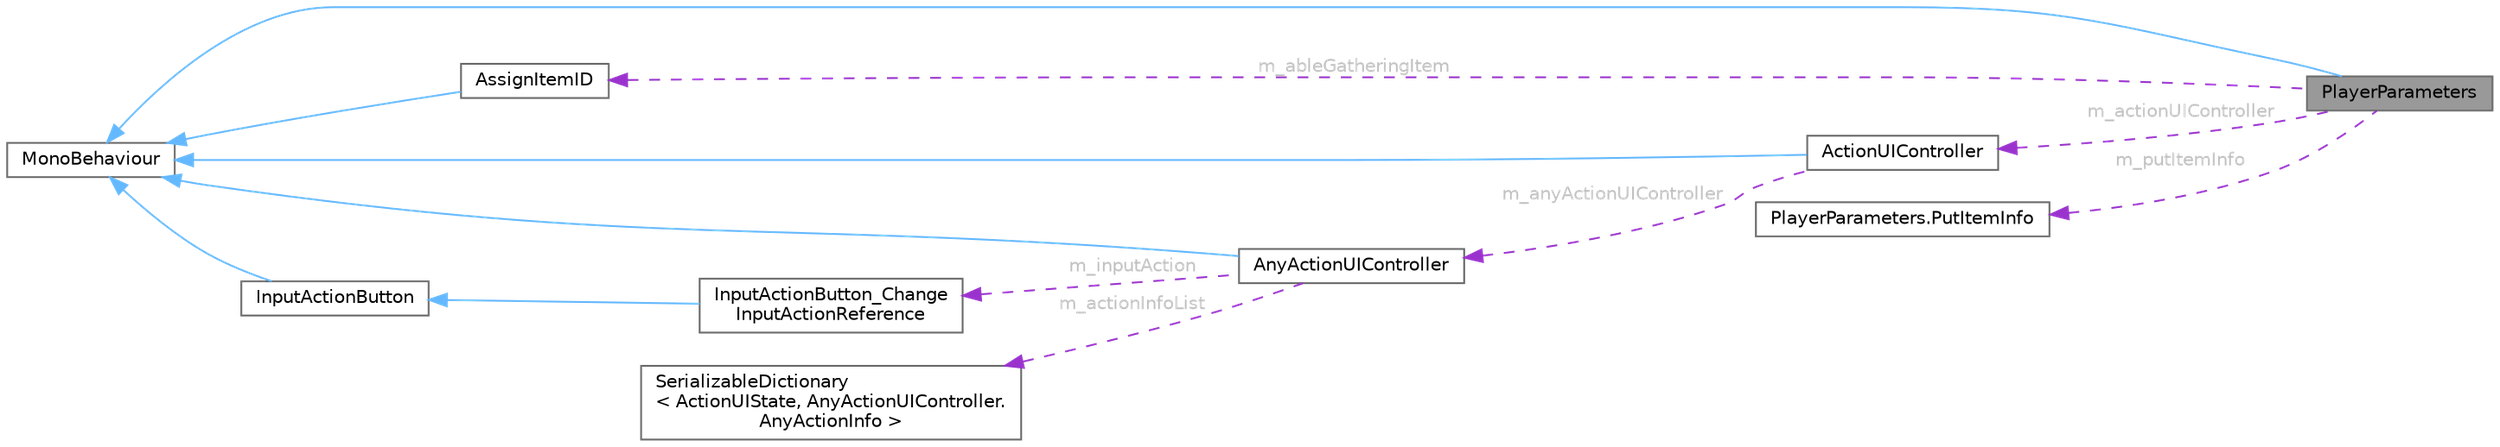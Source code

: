 digraph "PlayerParameters"
{
 // LATEX_PDF_SIZE
  bgcolor="transparent";
  edge [fontname=Helvetica,fontsize=10,labelfontname=Helvetica,labelfontsize=10];
  node [fontname=Helvetica,fontsize=10,shape=box,height=0.2,width=0.4];
  rankdir="LR";
  Node1 [id="Node000001",label="PlayerParameters",height=0.2,width=0.4,color="gray40", fillcolor="grey60", style="filled", fontcolor="black",tooltip=" "];
  Node2 -> Node1 [id="edge1_Node000001_Node000002",dir="back",color="steelblue1",style="solid",tooltip=" "];
  Node2 [id="Node000002",label="MonoBehaviour",height=0.2,width=0.4,color="gray40", fillcolor="white", style="filled",tooltip=" "];
  Node3 -> Node1 [id="edge2_Node000001_Node000003",dir="back",color="darkorchid3",style="dashed",tooltip=" ",label=" m_putItemInfo",fontcolor="grey" ];
  Node3 [id="Node000003",label="PlayerParameters.PutItemInfo",height=0.2,width=0.4,color="gray40", fillcolor="white", style="filled",URL="$struct_player_parameters_1_1_put_item_info.html",tooltip=" "];
  Node4 -> Node1 [id="edge3_Node000001_Node000004",dir="back",color="darkorchid3",style="dashed",tooltip=" ",label=" m_ableGatheringItem",fontcolor="grey" ];
  Node4 [id="Node000004",label="AssignItemID",height=0.2,width=0.4,color="gray40", fillcolor="white", style="filled",URL="$class_assign_item_i_d.html",tooltip=" "];
  Node2 -> Node4 [id="edge4_Node000004_Node000002",dir="back",color="steelblue1",style="solid",tooltip=" "];
  Node5 -> Node1 [id="edge5_Node000001_Node000005",dir="back",color="darkorchid3",style="dashed",tooltip=" ",label=" m_actionUIController",fontcolor="grey" ];
  Node5 [id="Node000005",label="ActionUIController",height=0.2,width=0.4,color="gray40", fillcolor="white", style="filled",URL="$class_action_u_i_controller.html",tooltip=" "];
  Node2 -> Node5 [id="edge6_Node000005_Node000002",dir="back",color="steelblue1",style="solid",tooltip=" "];
  Node6 -> Node5 [id="edge7_Node000005_Node000006",dir="back",color="darkorchid3",style="dashed",tooltip=" ",label=" m_anyActionUIController",fontcolor="grey" ];
  Node6 [id="Node000006",label="AnyActionUIController",height=0.2,width=0.4,color="gray40", fillcolor="white", style="filled",URL="$class_any_action_u_i_controller.html",tooltip="アイテムを拾ったり、インタラクトする際のUI表示を制御するクラス"];
  Node2 -> Node6 [id="edge8_Node000006_Node000002",dir="back",color="steelblue1",style="solid",tooltip=" "];
  Node7 -> Node6 [id="edge9_Node000006_Node000007",dir="back",color="darkorchid3",style="dashed",tooltip=" ",label=" m_inputAction",fontcolor="grey" ];
  Node7 [id="Node000007",label="InputActionButton_Change\lInputActionReference",height=0.2,width=0.4,color="gray40", fillcolor="white", style="filled",URL="$class_input_action_button___change_input_action_reference.html",tooltip=" "];
  Node8 -> Node7 [id="edge10_Node000007_Node000008",dir="back",color="steelblue1",style="solid",tooltip=" "];
  Node8 [id="Node000008",label="InputActionButton",height=0.2,width=0.4,color="gray40", fillcolor="white", style="filled",URL="$class_input_action_button.html",tooltip=" "];
  Node2 -> Node8 [id="edge11_Node000008_Node000002",dir="back",color="steelblue1",style="solid",tooltip=" "];
  Node9 -> Node6 [id="edge12_Node000006_Node000009",dir="back",color="darkorchid3",style="dashed",tooltip=" ",label=" m_actionInfoList",fontcolor="grey" ];
  Node9 [id="Node000009",label="SerializableDictionary\l\< ActionUIState, AnyActionUIController.\lAnyActionInfo \>",height=0.2,width=0.4,color="gray40", fillcolor="white", style="filled",URL="$class_serializable_dictionary.html",tooltip=" "];
}
